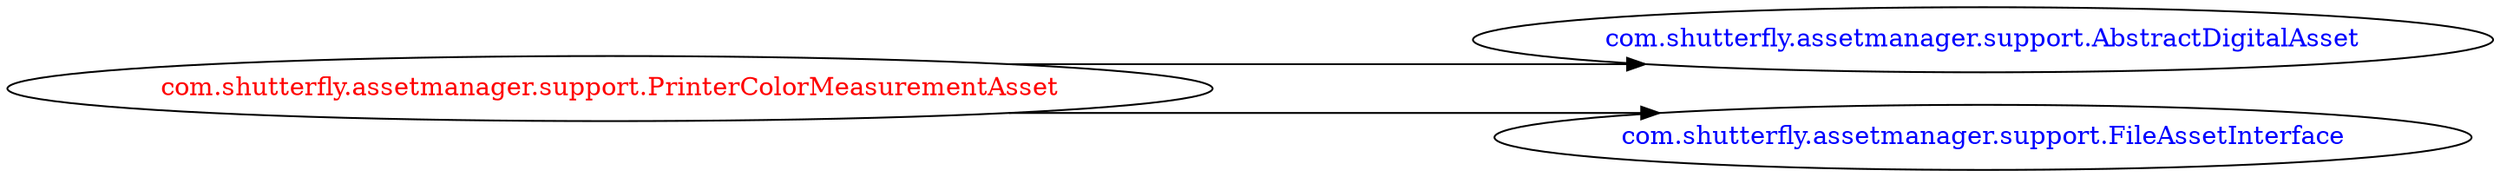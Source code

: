 digraph dependencyGraph {
 concentrate=true;
 ranksep="2.0";
 rankdir="LR"; 
 splines="ortho";
"com.shutterfly.assetmanager.support.PrinterColorMeasurementAsset" [fontcolor="red"];
"com.shutterfly.assetmanager.support.AbstractDigitalAsset" [ fontcolor="blue" ];
"com.shutterfly.assetmanager.support.PrinterColorMeasurementAsset"->"com.shutterfly.assetmanager.support.AbstractDigitalAsset";
"com.shutterfly.assetmanager.support.FileAssetInterface" [ fontcolor="blue" ];
"com.shutterfly.assetmanager.support.PrinterColorMeasurementAsset"->"com.shutterfly.assetmanager.support.FileAssetInterface";
}